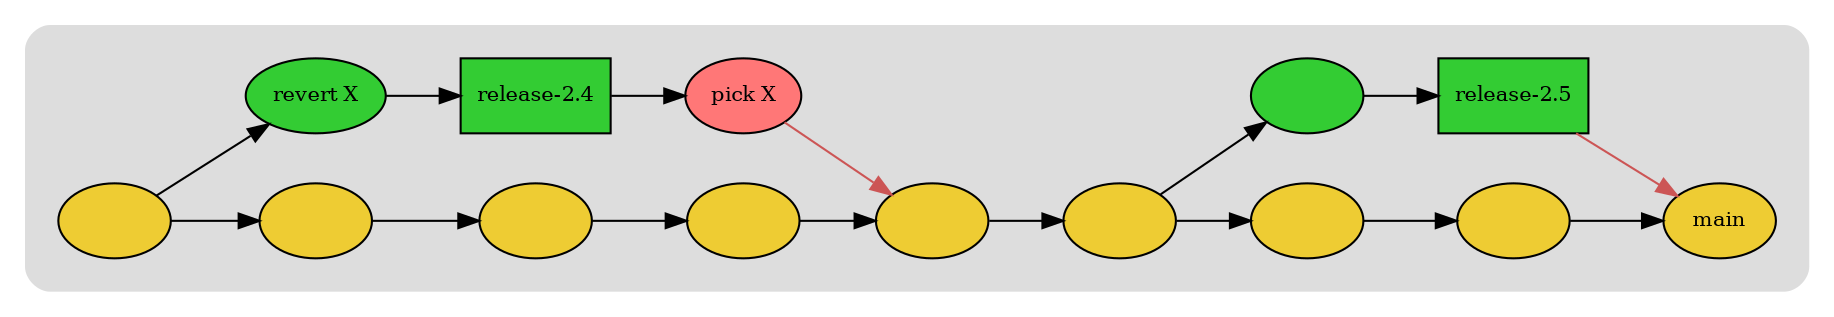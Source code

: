 digraph {
    rankdir=LR
    graph [bgcolor=invis compound=true]
    subgraph cluster_all
    {
        graph [color=invis bgcolor="#dddddd" style=rounded]

        node [style="filled" fontcolor="black" label="" fontsize="10"]

        subgraph cluster_main
        {
            node [fillcolor="#eecc33"]
            main0 -> main1 -> main2 -> main3 -> main4 -> main5 -> main6 -> main7 -> main
            main [label="main"]
        }

        node [fillcolor="#33cc33"]
        subgraph cluster_rela
        {
            rela0 -> rela -> rela1
            rela0 [label="revert X"]
            rela [label="release-2.4" shape=rect]
            rela1 [label="pick X" fillcolor="#ff7777"]
        }

        subgraph cluster_relb
        {
            relb0 -> relb
            relb [label="release-2.5" shape=rect]
        }

        main0 -> rela0
        main5 -> relb0

        edge [color="#cc5555"]
        rela1 -> main4
        relb -> main
   }
}